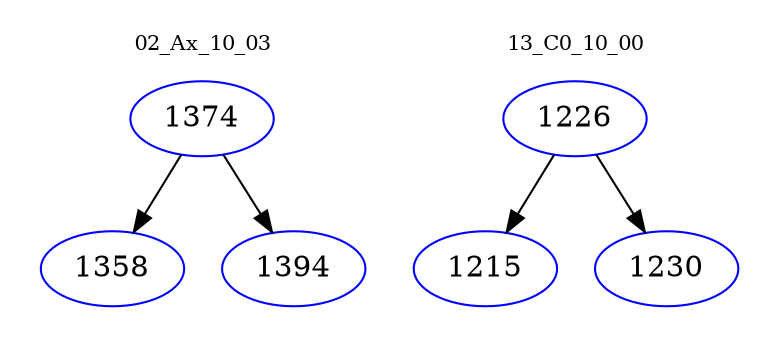 digraph{
subgraph cluster_0 {
color = white
label = "02_Ax_10_03";
fontsize=10;
T0_1374 [label="1374", color="blue"]
T0_1374 -> T0_1358 [color="black"]
T0_1358 [label="1358", color="blue"]
T0_1374 -> T0_1394 [color="black"]
T0_1394 [label="1394", color="blue"]
}
subgraph cluster_1 {
color = white
label = "13_C0_10_00";
fontsize=10;
T1_1226 [label="1226", color="blue"]
T1_1226 -> T1_1215 [color="black"]
T1_1215 [label="1215", color="blue"]
T1_1226 -> T1_1230 [color="black"]
T1_1230 [label="1230", color="blue"]
}
}
